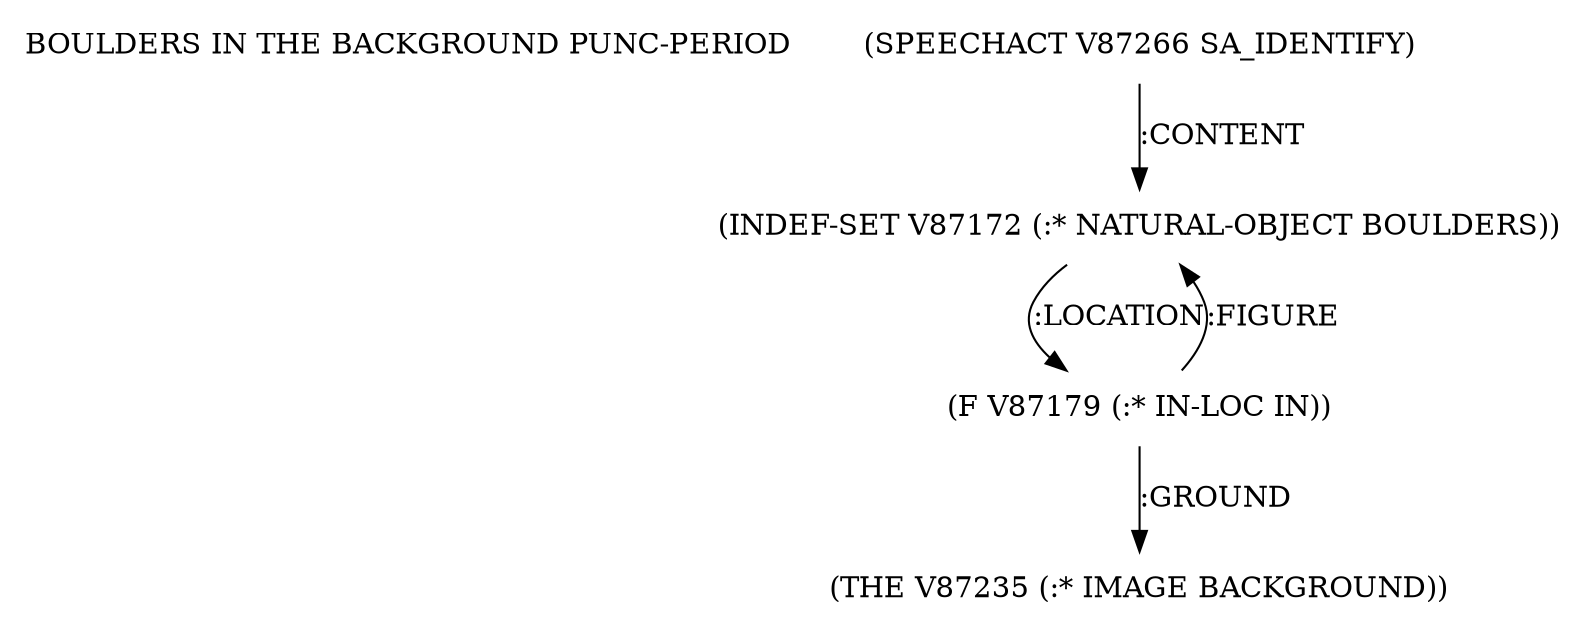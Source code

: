 digraph Terms {
  node [shape=none]
  "BOULDERS IN THE BACKGROUND PUNC-PERIOD"
  "V87266" [label="(SPEECHACT V87266 SA_IDENTIFY)"]
  "V87266" -> "V87172" [label=":CONTENT"]
  "V87172" [label="(INDEF-SET V87172 (:* NATURAL-OBJECT BOULDERS))"]
  "V87172" -> "V87179" [label=":LOCATION"]
  "V87179" [label="(F V87179 (:* IN-LOC IN))"]
  "V87179" -> "V87235" [label=":GROUND"]
  "V87179" -> "V87172" [label=":FIGURE"]
  "V87235" [label="(THE V87235 (:* IMAGE BACKGROUND))"]
}
